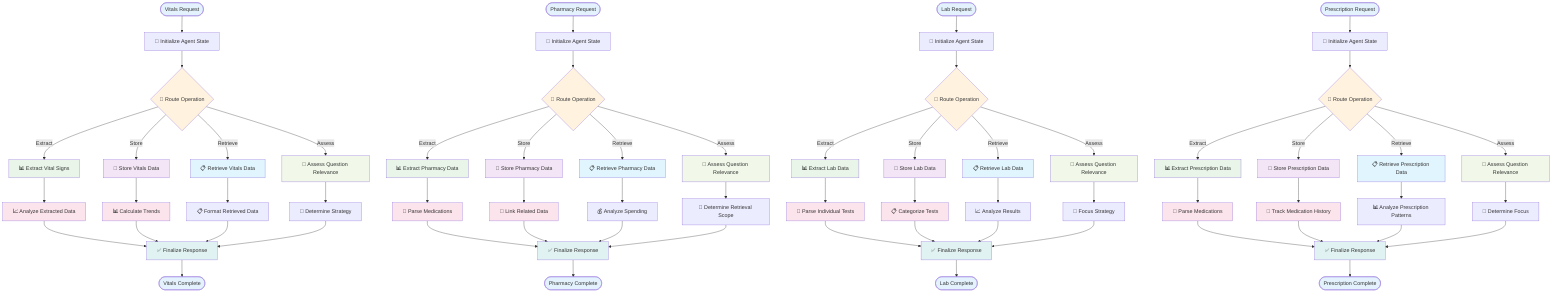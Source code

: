 graph TD
    %% Vitals Agent Workflow
    V_Start([Vitals Request]) --> V_Initialize[🔧 Initialize Agent State]
    V_Initialize --> V_Route{🎯 Route Operation}

    V_Route -->|Extract| V_Extract[📊 Extract Vital Signs]
    V_Route -->|Store| V_Store[💾 Store Vitals Data]
    V_Route -->|Retrieve| V_Retrieve[📋 Retrieve Vitals Data]
    V_Route -->|Assess| V_Assess[🧠 Assess Question Relevance]

    V_Extract --> V_Analyze[📈 Analyze Extracted Data]
    V_Store --> V_Trends[📊 Calculate Trends]
    V_Retrieve --> V_Format[📋 Format Retrieved Data]
    V_Assess --> V_Strategy[🎯 Determine Strategy]

    V_Analyze --> V_Finalize[✅ Finalize Response]
    V_Trends --> V_Finalize
    V_Format --> V_Finalize
    V_Strategy --> V_Finalize
    V_Finalize --> V_End([Vitals Complete])

    %% Pharmacy Agent Workflow
    P_Start([Pharmacy Request]) --> P_Initialize[🔧 Initialize Agent State]
    P_Initialize --> P_Route{🎯 Route Operation}

    P_Route -->|Extract| P_Extract[📊 Extract Pharmacy Data]
    P_Route -->|Store| P_Store[💾 Store Pharmacy Data]
    P_Route -->|Retrieve| P_Retrieve[📋 Retrieve Pharmacy Data]
    P_Route -->|Assess| P_Assess[🧠 Assess Question Relevance]

    P_Extract --> P_ParseMeds[💊 Parse Medications]
    P_Store --> P_LinkData[🔗 Link Related Data]
    P_Retrieve --> P_AnalyzeSpending[💰 Analyze Spending]
    P_Assess --> P_DetermineScope[🎯 Determine Retrieval Scope]

    P_ParseMeds --> P_Finalize[✅ Finalize Response]
    P_LinkData --> P_Finalize
    P_AnalyzeSpending --> P_Finalize
    P_DetermineScope --> P_Finalize
    P_Finalize --> P_End([Pharmacy Complete])

    %% Lab Agent Workflow
    L_Start([Lab Request]) --> L_Initialize[🔧 Initialize Agent State]
    L_Initialize --> L_Route{🎯 Route Operation}

    L_Route -->|Extract| L_Extract[📊 Extract Lab Data]
    L_Route -->|Store| L_Store[💾 Store Lab Data]
    L_Route -->|Retrieve| L_Retrieve[📋 Retrieve Lab Data]
    L_Route -->|Assess| L_Assess[🧠 Assess Question Relevance]

    L_Extract --> L_ParseTests[🧪 Parse Individual Tests]
    L_Store --> L_CategorizeTests[📋 Categorize Tests]
    L_Retrieve --> L_AnalyzeResults[📈 Analyze Results]
    L_Assess --> L_FocusStrategy[🎯 Focus Strategy]

    L_ParseTests --> L_Finalize[✅ Finalize Response]
    L_CategorizeTests --> L_Finalize
    L_AnalyzeResults --> L_Finalize
    L_FocusStrategy --> L_Finalize
    L_Finalize --> L_End([Lab Complete])

    %% Prescription Agent Workflow
    R_Start([Prescription Request]) --> R_Initialize[🔧 Initialize Agent State]
    R_Initialize --> R_Route{🎯 Route Operation}

    R_Route -->|Extract| R_Extract[📊 Extract Prescription Data]
    R_Route -->|Store| R_Store[💾 Store Prescription Data]
    R_Route -->|Retrieve| R_Retrieve[📋 Retrieve Prescription Data]
    R_Route -->|Assess| R_Assess[🧠 Assess Question Relevance]

    R_Extract --> R_ParseMedications[💊 Parse Medications]
    R_Store --> R_TrackHistory[📝 Track Medication History]
    R_Retrieve --> R_AnalyzePatterns[📊 Analyze Prescription Patterns]
    R_Assess --> R_DetermineFocus[🎯 Determine Focus]

    R_ParseMedications --> R_Finalize[✅ Finalize Response]
    R_TrackHistory --> R_Finalize
    R_AnalyzePatterns --> R_Finalize
    R_DetermineFocus --> R_Finalize
    R_Finalize --> R_End([Prescription Complete])

    %% Styling
    classDef startEnd fill:#e3f2fd
    classDef route fill:#fff3e0
    classDef extract fill:#e8f5e8
    classDef store fill:#f3e5f5
    classDef retrieve fill:#e1f5fe
    classDef assess fill:#f1f8e9
    classDef process fill:#fce4ec
    classDef finalize fill:#e0f2f1

    class V_Start,V_End,P_Start,P_End,L_Start,L_End,R_Start,R_End startEnd
    class V_Route,P_Route,L_Route,R_Route route
    class V_Extract,P_Extract,L_Extract,R_Extract extract
    class V_Store,P_Store,L_Store,R_Store store
    class V_Retrieve,P_Retrieve,L_Retrieve,R_Retrieve retrieve
    class V_Assess,P_Assess,L_Assess,R_Assess assess
    class V_Analyze,P_ParseMeds,L_ParseTests,R_ParseMedications,V_Trends,P_LinkData,L_CategorizeTests,R_TrackHistory process
    class V_Finalize,P_Finalize,L_Finalize,R_Finalize finalize